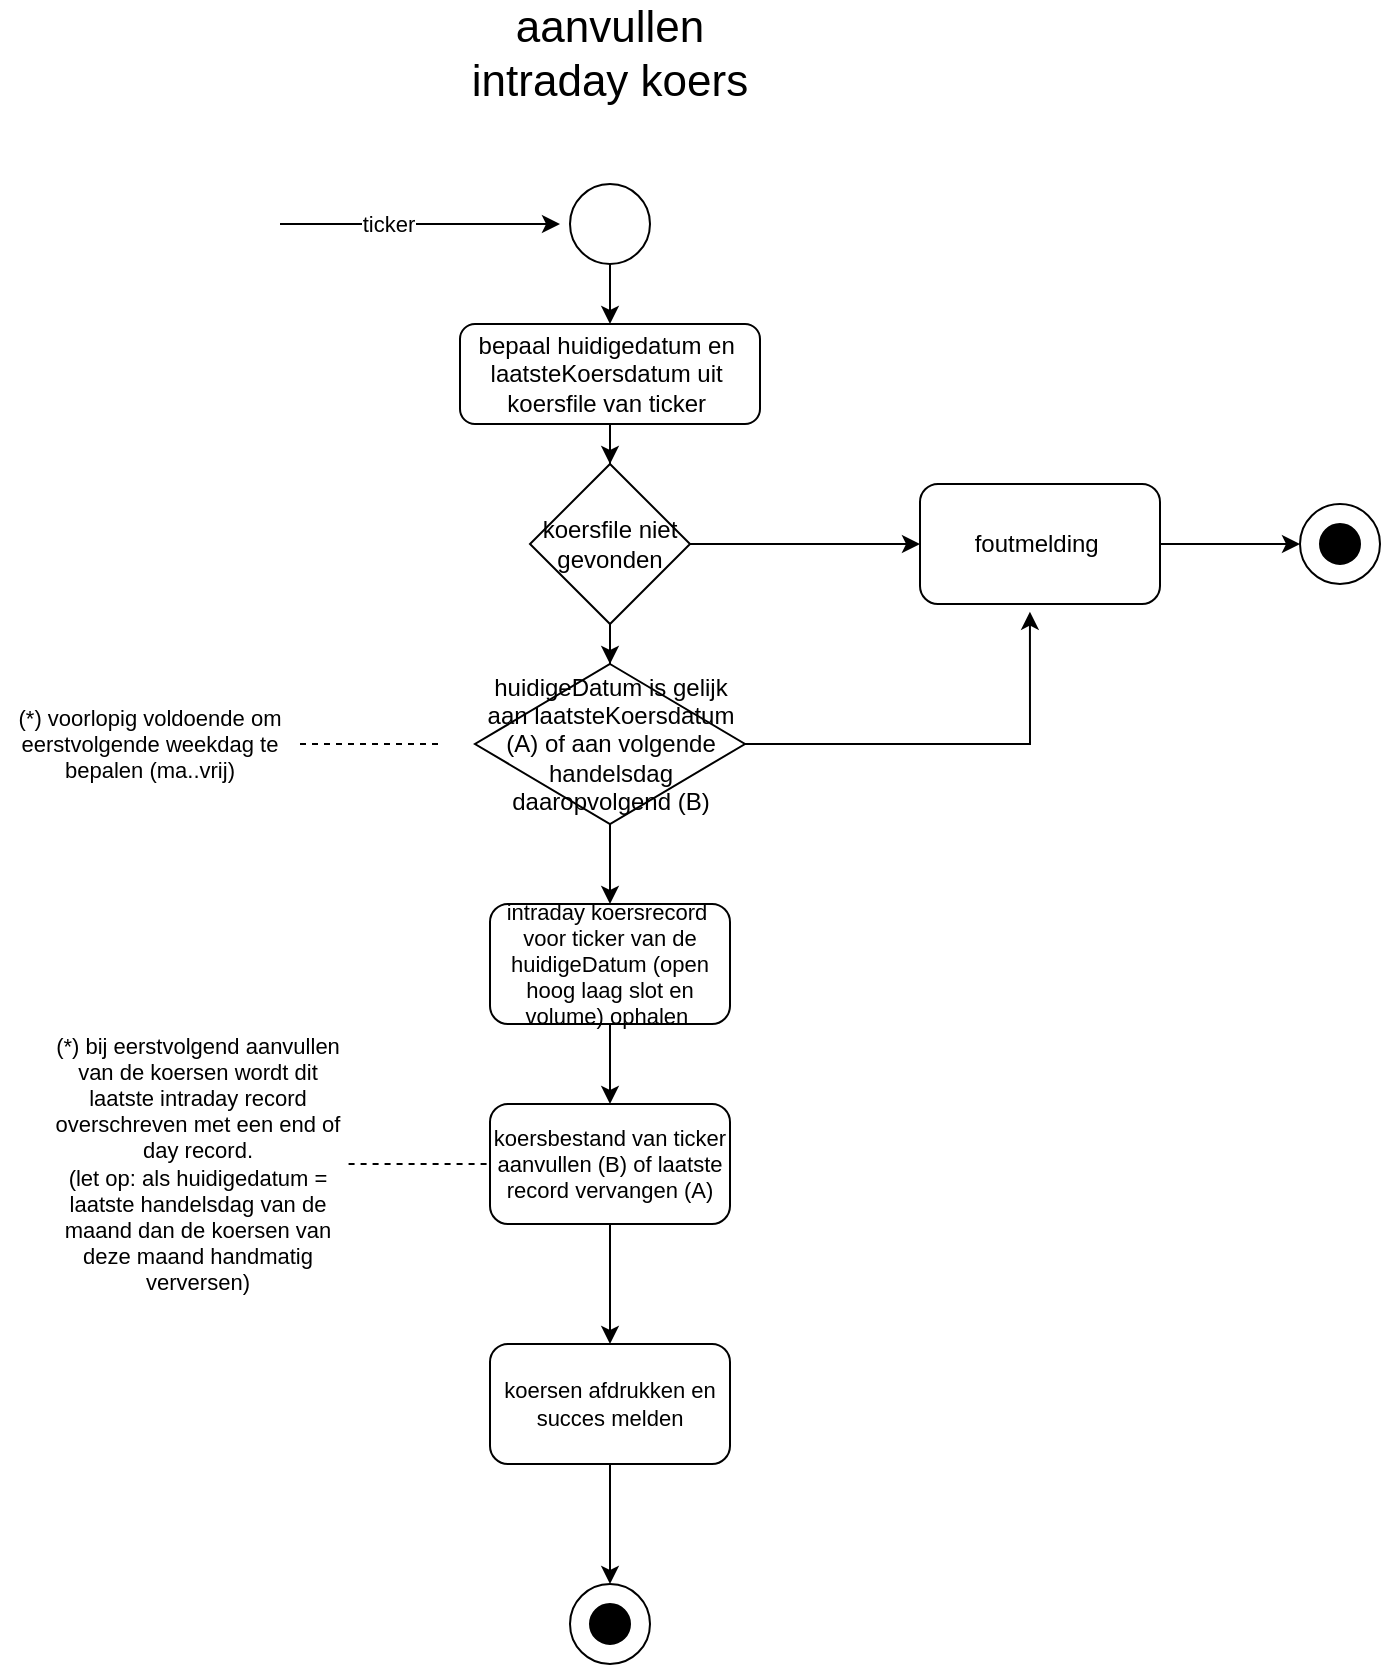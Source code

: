 <mxfile version="13.9.9" type="device"><diagram name="Page-1" id="74e2e168-ea6b-b213-b513-2b3c1d86103e"><mxGraphModel dx="1086" dy="1656" grid="1" gridSize="10" guides="1" tooltips="1" connect="1" arrows="1" fold="1" page="1" pageScale="1" pageWidth="1100" pageHeight="850" background="#ffffff" math="0" shadow="0"><root><mxCell id="0"/><mxCell id="1" parent="0"/><mxCell id="pshCbAaarbLTUhNt9kMg-3" value="aanvullen intraday koers" style="text;html=1;strokeColor=none;fillColor=none;align=center;verticalAlign=middle;whiteSpace=wrap;rounded=0;fontSize=22;" vertex="1" parent="1"><mxGeometry x="340" y="-60" width="150" height="30" as="geometry"/></mxCell><mxCell id="pshCbAaarbLTUhNt9kMg-4" value="" style="endArrow=classic;html=1;entryX=0;entryY=0.5;entryDx=0;entryDy=0;" edge="1" parent="1"><mxGeometry width="50" height="50" relative="1" as="geometry"><mxPoint x="250" y="40" as="sourcePoint"/><mxPoint x="390" y="40" as="targetPoint"/></mxGeometry></mxCell><mxCell id="pshCbAaarbLTUhNt9kMg-6" value="ticker" style="edgeLabel;html=1;align=center;verticalAlign=middle;resizable=0;points=[];" vertex="1" connectable="0" parent="pshCbAaarbLTUhNt9kMg-4"><mxGeometry x="-0.226" relative="1" as="geometry"><mxPoint as="offset"/></mxGeometry></mxCell><mxCell id="pshCbAaarbLTUhNt9kMg-8" style="edgeStyle=orthogonalEdgeStyle;rounded=0;orthogonalLoop=1;jettySize=auto;html=1;" edge="1" parent="1" source="pshCbAaarbLTUhNt9kMg-5" target="pshCbAaarbLTUhNt9kMg-7"><mxGeometry relative="1" as="geometry"/></mxCell><mxCell id="pshCbAaarbLTUhNt9kMg-5" value="bepaal huidigedatum en&amp;nbsp;&lt;br&gt;laatsteKoersdatum uit&amp;nbsp;&lt;br&gt;koersfile van ticker&amp;nbsp;" style="rounded=1;whiteSpace=wrap;html=1;" vertex="1" parent="1"><mxGeometry x="340" y="90" width="150" height="50" as="geometry"/></mxCell><mxCell id="pshCbAaarbLTUhNt9kMg-9" style="edgeStyle=orthogonalEdgeStyle;rounded=0;orthogonalLoop=1;jettySize=auto;html=1;entryX=0;entryY=0.5;entryDx=0;entryDy=0;" edge="1" parent="1" source="pshCbAaarbLTUhNt9kMg-7" target="pshCbAaarbLTUhNt9kMg-10"><mxGeometry relative="1" as="geometry"><mxPoint x="570" y="230.0" as="targetPoint"/></mxGeometry></mxCell><mxCell id="pshCbAaarbLTUhNt9kMg-17" style="edgeStyle=orthogonalEdgeStyle;rounded=0;orthogonalLoop=1;jettySize=auto;html=1;entryX=0.5;entryY=0;entryDx=0;entryDy=0;" edge="1" parent="1" source="pshCbAaarbLTUhNt9kMg-7" target="pshCbAaarbLTUhNt9kMg-16"><mxGeometry relative="1" as="geometry"/></mxCell><mxCell id="pshCbAaarbLTUhNt9kMg-7" value="koersfile niet gevonden" style="rhombus;whiteSpace=wrap;html=1;" vertex="1" parent="1"><mxGeometry x="375" y="160" width="80" height="80" as="geometry"/></mxCell><mxCell id="pshCbAaarbLTUhNt9kMg-15" style="edgeStyle=orthogonalEdgeStyle;rounded=0;orthogonalLoop=1;jettySize=auto;html=1;" edge="1" parent="1" source="pshCbAaarbLTUhNt9kMg-10" target="pshCbAaarbLTUhNt9kMg-20"><mxGeometry relative="1" as="geometry"><mxPoint x="760" y="230.0" as="targetPoint"/></mxGeometry></mxCell><mxCell id="pshCbAaarbLTUhNt9kMg-10" value="foutmelding&amp;nbsp;" style="rounded=1;whiteSpace=wrap;html=1;" vertex="1" parent="1"><mxGeometry x="570" y="170" width="120" height="60" as="geometry"/></mxCell><mxCell id="pshCbAaarbLTUhNt9kMg-13" style="edgeStyle=orthogonalEdgeStyle;rounded=0;orthogonalLoop=1;jettySize=auto;html=1;entryX=0.5;entryY=0;entryDx=0;entryDy=0;" edge="1" parent="1" source="pshCbAaarbLTUhNt9kMg-12" target="pshCbAaarbLTUhNt9kMg-5"><mxGeometry relative="1" as="geometry"/></mxCell><mxCell id="pshCbAaarbLTUhNt9kMg-12" value="" style="ellipse;whiteSpace=wrap;html=1;aspect=fixed;" vertex="1" parent="1"><mxGeometry x="395" y="20" width="40" height="40" as="geometry"/></mxCell><mxCell id="pshCbAaarbLTUhNt9kMg-18" style="edgeStyle=orthogonalEdgeStyle;rounded=0;orthogonalLoop=1;jettySize=auto;html=1;entryX=0.458;entryY=1.064;entryDx=0;entryDy=0;entryPerimeter=0;" edge="1" parent="1" source="pshCbAaarbLTUhNt9kMg-16" target="pshCbAaarbLTUhNt9kMg-10"><mxGeometry relative="1" as="geometry"/></mxCell><mxCell id="pshCbAaarbLTUhNt9kMg-26" style="edgeStyle=orthogonalEdgeStyle;rounded=0;orthogonalLoop=1;jettySize=auto;html=1;entryX=0.5;entryY=0;entryDx=0;entryDy=0;fontSize=11;fontColor=#000000;" edge="1" parent="1" source="pshCbAaarbLTUhNt9kMg-16" target="pshCbAaarbLTUhNt9kMg-24"><mxGeometry relative="1" as="geometry"/></mxCell><mxCell id="pshCbAaarbLTUhNt9kMg-16" value="huidigeDatum is gelijk aan laatsteKoersdatum (A) of aan volgende handelsdag daaropvolgend (B)" style="rhombus;whiteSpace=wrap;html=1;" vertex="1" parent="1"><mxGeometry x="347.5" y="260" width="135" height="80" as="geometry"/></mxCell><mxCell id="pshCbAaarbLTUhNt9kMg-20" value="" style="ellipse;whiteSpace=wrap;html=1;aspect=fixed;" vertex="1" parent="1"><mxGeometry x="760" y="180" width="40" height="40" as="geometry"/></mxCell><mxCell id="pshCbAaarbLTUhNt9kMg-21" value="" style="ellipse;whiteSpace=wrap;html=1;aspect=fixed;fillColor=#000000;" vertex="1" parent="1"><mxGeometry x="770" y="190" width="20" height="20" as="geometry"/></mxCell><mxCell id="pshCbAaarbLTUhNt9kMg-22" value="(*) voorlopig voldoende om eerstvolgende weekdag te bepalen (ma..vrij)" style="text;html=1;strokeColor=none;fillColor=none;align=center;verticalAlign=middle;whiteSpace=wrap;rounded=0;fontSize=11;" vertex="1" parent="1"><mxGeometry x="110" y="290" width="150" height="20" as="geometry"/></mxCell><mxCell id="pshCbAaarbLTUhNt9kMg-23" value="" style="endArrow=none;dashed=1;html=1;fontSize=11;" edge="1" parent="1" source="pshCbAaarbLTUhNt9kMg-22"><mxGeometry width="50" height="50" relative="1" as="geometry"><mxPoint x="260" y="350" as="sourcePoint"/><mxPoint x="330.711" y="300" as="targetPoint"/></mxGeometry></mxCell><mxCell id="pshCbAaarbLTUhNt9kMg-27" style="edgeStyle=orthogonalEdgeStyle;rounded=0;orthogonalLoop=1;jettySize=auto;html=1;fontSize=11;fontColor=#000000;" edge="1" parent="1" source="pshCbAaarbLTUhNt9kMg-24" target="pshCbAaarbLTUhNt9kMg-25"><mxGeometry relative="1" as="geometry"/></mxCell><mxCell id="pshCbAaarbLTUhNt9kMg-24" value="intraday koersrecord&amp;nbsp; voor ticker van de huidigeDatum (open hoog laag slot en volume) ophalen&amp;nbsp;" style="rounded=1;whiteSpace=wrap;html=1;fontSize=11;fillColor=none;" vertex="1" parent="1"><mxGeometry x="355" y="380" width="120" height="60" as="geometry"/></mxCell><mxCell id="pshCbAaarbLTUhNt9kMg-30" style="edgeStyle=orthogonalEdgeStyle;rounded=0;orthogonalLoop=1;jettySize=auto;html=1;fontSize=11;fontColor=#000000;" edge="1" parent="1" source="pshCbAaarbLTUhNt9kMg-25" target="pshCbAaarbLTUhNt9kMg-31"><mxGeometry relative="1" as="geometry"/></mxCell><mxCell id="pshCbAaarbLTUhNt9kMg-25" value="koersbestand van ticker aanvullen (B) of laatste record vervangen (A)" style="rounded=1;whiteSpace=wrap;html=1;fillColor=none;fontSize=11;fontColor=#000000;" vertex="1" parent="1"><mxGeometry x="355" y="480" width="120" height="60" as="geometry"/></mxCell><mxCell id="pshCbAaarbLTUhNt9kMg-28" value="" style="ellipse;whiteSpace=wrap;html=1;aspect=fixed;" vertex="1" parent="1"><mxGeometry x="395" y="720" width="40" height="40" as="geometry"/></mxCell><mxCell id="pshCbAaarbLTUhNt9kMg-29" value="" style="ellipse;whiteSpace=wrap;html=1;aspect=fixed;fillColor=#000000;" vertex="1" parent="1"><mxGeometry x="405" y="730" width="20" height="20" as="geometry"/></mxCell><mxCell id="pshCbAaarbLTUhNt9kMg-32" style="edgeStyle=orthogonalEdgeStyle;rounded=0;orthogonalLoop=1;jettySize=auto;html=1;entryX=0.5;entryY=0;entryDx=0;entryDy=0;fontSize=11;fontColor=#000000;" edge="1" parent="1" source="pshCbAaarbLTUhNt9kMg-31" target="pshCbAaarbLTUhNt9kMg-28"><mxGeometry relative="1" as="geometry"/></mxCell><mxCell id="pshCbAaarbLTUhNt9kMg-31" value="koersen afdrukken en succes melden" style="rounded=1;whiteSpace=wrap;html=1;fillColor=none;fontSize=11;fontColor=#000000;" vertex="1" parent="1"><mxGeometry x="355" y="600" width="120" height="60" as="geometry"/></mxCell><mxCell id="pshCbAaarbLTUhNt9kMg-33" value="(*) bij eerstvolgend aanvullen&lt;br&gt;van de koersen wordt dit laatste intraday record overschreven met een end of day record.&lt;br&gt;(let op: als huidigedatum = laatste handelsdag van de maand dan de koersen van deze maand handmatig verversen)" style="text;html=1;strokeColor=none;fillColor=none;align=center;verticalAlign=middle;whiteSpace=wrap;rounded=0;fontSize=11;" vertex="1" parent="1"><mxGeometry x="134.29" y="500" width="150" height="20" as="geometry"/></mxCell><mxCell id="pshCbAaarbLTUhNt9kMg-34" value="" style="endArrow=none;dashed=1;html=1;fontSize=11;" edge="1" source="pshCbAaarbLTUhNt9kMg-33" parent="1"><mxGeometry width="50" height="50" relative="1" as="geometry"><mxPoint x="284.29" y="560" as="sourcePoint"/><mxPoint x="355.001" y="510.0" as="targetPoint"/></mxGeometry></mxCell></root></mxGraphModel></diagram></mxfile>